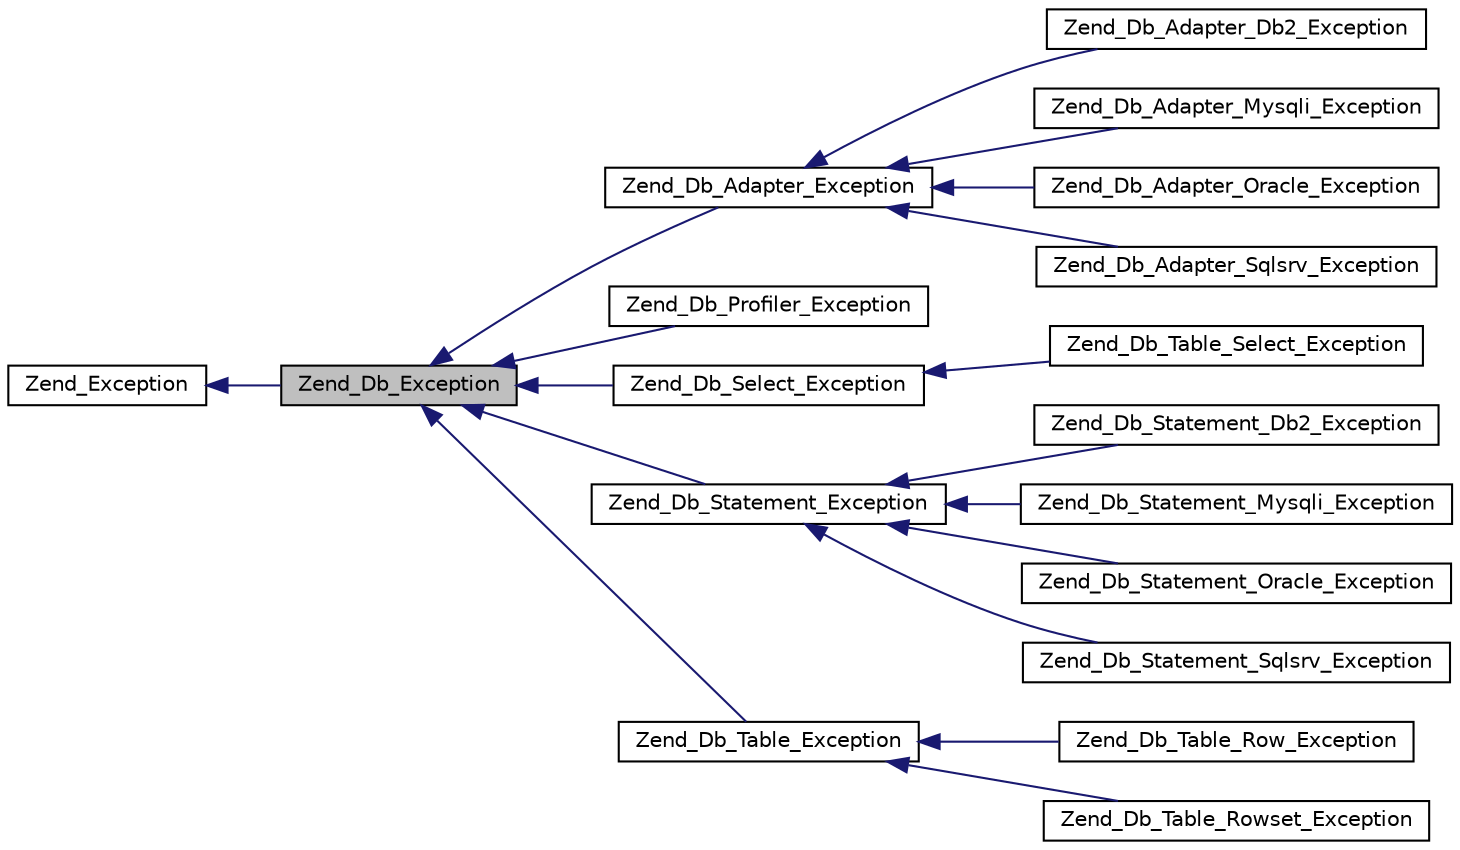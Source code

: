 digraph G
{
  edge [fontname="Helvetica",fontsize="10",labelfontname="Helvetica",labelfontsize="10"];
  node [fontname="Helvetica",fontsize="10",shape=record];
  rankdir="LR";
  Node1 [label="Zend_Db_Exception",height=0.2,width=0.4,color="black", fillcolor="grey75", style="filled" fontcolor="black"];
  Node2 -> Node1 [dir="back",color="midnightblue",fontsize="10",style="solid",fontname="Helvetica"];
  Node2 [label="Zend_Exception",height=0.2,width=0.4,color="black", fillcolor="white", style="filled",URL="$class_zend___exception.html"];
  Node1 -> Node3 [dir="back",color="midnightblue",fontsize="10",style="solid",fontname="Helvetica"];
  Node3 [label="Zend_Db_Adapter_Exception",height=0.2,width=0.4,color="black", fillcolor="white", style="filled",URL="$class_zend___db___adapter___exception.html"];
  Node3 -> Node4 [dir="back",color="midnightblue",fontsize="10",style="solid",fontname="Helvetica"];
  Node4 [label="Zend_Db_Adapter_Db2_Exception",height=0.2,width=0.4,color="black", fillcolor="white", style="filled",URL="$class_zend___db___adapter___db2___exception.html"];
  Node3 -> Node5 [dir="back",color="midnightblue",fontsize="10",style="solid",fontname="Helvetica"];
  Node5 [label="Zend_Db_Adapter_Mysqli_Exception",height=0.2,width=0.4,color="black", fillcolor="white", style="filled",URL="$class_zend___db___adapter___mysqli___exception.html"];
  Node3 -> Node6 [dir="back",color="midnightblue",fontsize="10",style="solid",fontname="Helvetica"];
  Node6 [label="Zend_Db_Adapter_Oracle_Exception",height=0.2,width=0.4,color="black", fillcolor="white", style="filled",URL="$class_zend___db___adapter___oracle___exception.html"];
  Node3 -> Node7 [dir="back",color="midnightblue",fontsize="10",style="solid",fontname="Helvetica"];
  Node7 [label="Zend_Db_Adapter_Sqlsrv_Exception",height=0.2,width=0.4,color="black", fillcolor="white", style="filled",URL="$class_zend___db___adapter___sqlsrv___exception.html"];
  Node1 -> Node8 [dir="back",color="midnightblue",fontsize="10",style="solid",fontname="Helvetica"];
  Node8 [label="Zend_Db_Profiler_Exception",height=0.2,width=0.4,color="black", fillcolor="white", style="filled",URL="$class_zend___db___profiler___exception.html"];
  Node1 -> Node9 [dir="back",color="midnightblue",fontsize="10",style="solid",fontname="Helvetica"];
  Node9 [label="Zend_Db_Select_Exception",height=0.2,width=0.4,color="black", fillcolor="white", style="filled",URL="$class_zend___db___select___exception.html"];
  Node9 -> Node10 [dir="back",color="midnightblue",fontsize="10",style="solid",fontname="Helvetica"];
  Node10 [label="Zend_Db_Table_Select_Exception",height=0.2,width=0.4,color="black", fillcolor="white", style="filled",URL="$class_zend___db___table___select___exception.html"];
  Node1 -> Node11 [dir="back",color="midnightblue",fontsize="10",style="solid",fontname="Helvetica"];
  Node11 [label="Zend_Db_Statement_Exception",height=0.2,width=0.4,color="black", fillcolor="white", style="filled",URL="$class_zend___db___statement___exception.html"];
  Node11 -> Node12 [dir="back",color="midnightblue",fontsize="10",style="solid",fontname="Helvetica"];
  Node12 [label="Zend_Db_Statement_Db2_Exception",height=0.2,width=0.4,color="black", fillcolor="white", style="filled",URL="$class_zend___db___statement___db2___exception.html"];
  Node11 -> Node13 [dir="back",color="midnightblue",fontsize="10",style="solid",fontname="Helvetica"];
  Node13 [label="Zend_Db_Statement_Mysqli_Exception",height=0.2,width=0.4,color="black", fillcolor="white", style="filled",URL="$class_zend___db___statement___mysqli___exception.html"];
  Node11 -> Node14 [dir="back",color="midnightblue",fontsize="10",style="solid",fontname="Helvetica"];
  Node14 [label="Zend_Db_Statement_Oracle_Exception",height=0.2,width=0.4,color="black", fillcolor="white", style="filled",URL="$class_zend___db___statement___oracle___exception.html"];
  Node11 -> Node15 [dir="back",color="midnightblue",fontsize="10",style="solid",fontname="Helvetica"];
  Node15 [label="Zend_Db_Statement_Sqlsrv_Exception",height=0.2,width=0.4,color="black", fillcolor="white", style="filled",URL="$class_zend___db___statement___sqlsrv___exception.html"];
  Node1 -> Node16 [dir="back",color="midnightblue",fontsize="10",style="solid",fontname="Helvetica"];
  Node16 [label="Zend_Db_Table_Exception",height=0.2,width=0.4,color="black", fillcolor="white", style="filled",URL="$class_zend___db___table___exception.html"];
  Node16 -> Node17 [dir="back",color="midnightblue",fontsize="10",style="solid",fontname="Helvetica"];
  Node17 [label="Zend_Db_Table_Row_Exception",height=0.2,width=0.4,color="black", fillcolor="white", style="filled",URL="$class_zend___db___table___row___exception.html"];
  Node16 -> Node18 [dir="back",color="midnightblue",fontsize="10",style="solid",fontname="Helvetica"];
  Node18 [label="Zend_Db_Table_Rowset_Exception",height=0.2,width=0.4,color="black", fillcolor="white", style="filled",URL="$class_zend___db___table___rowset___exception.html"];
}
